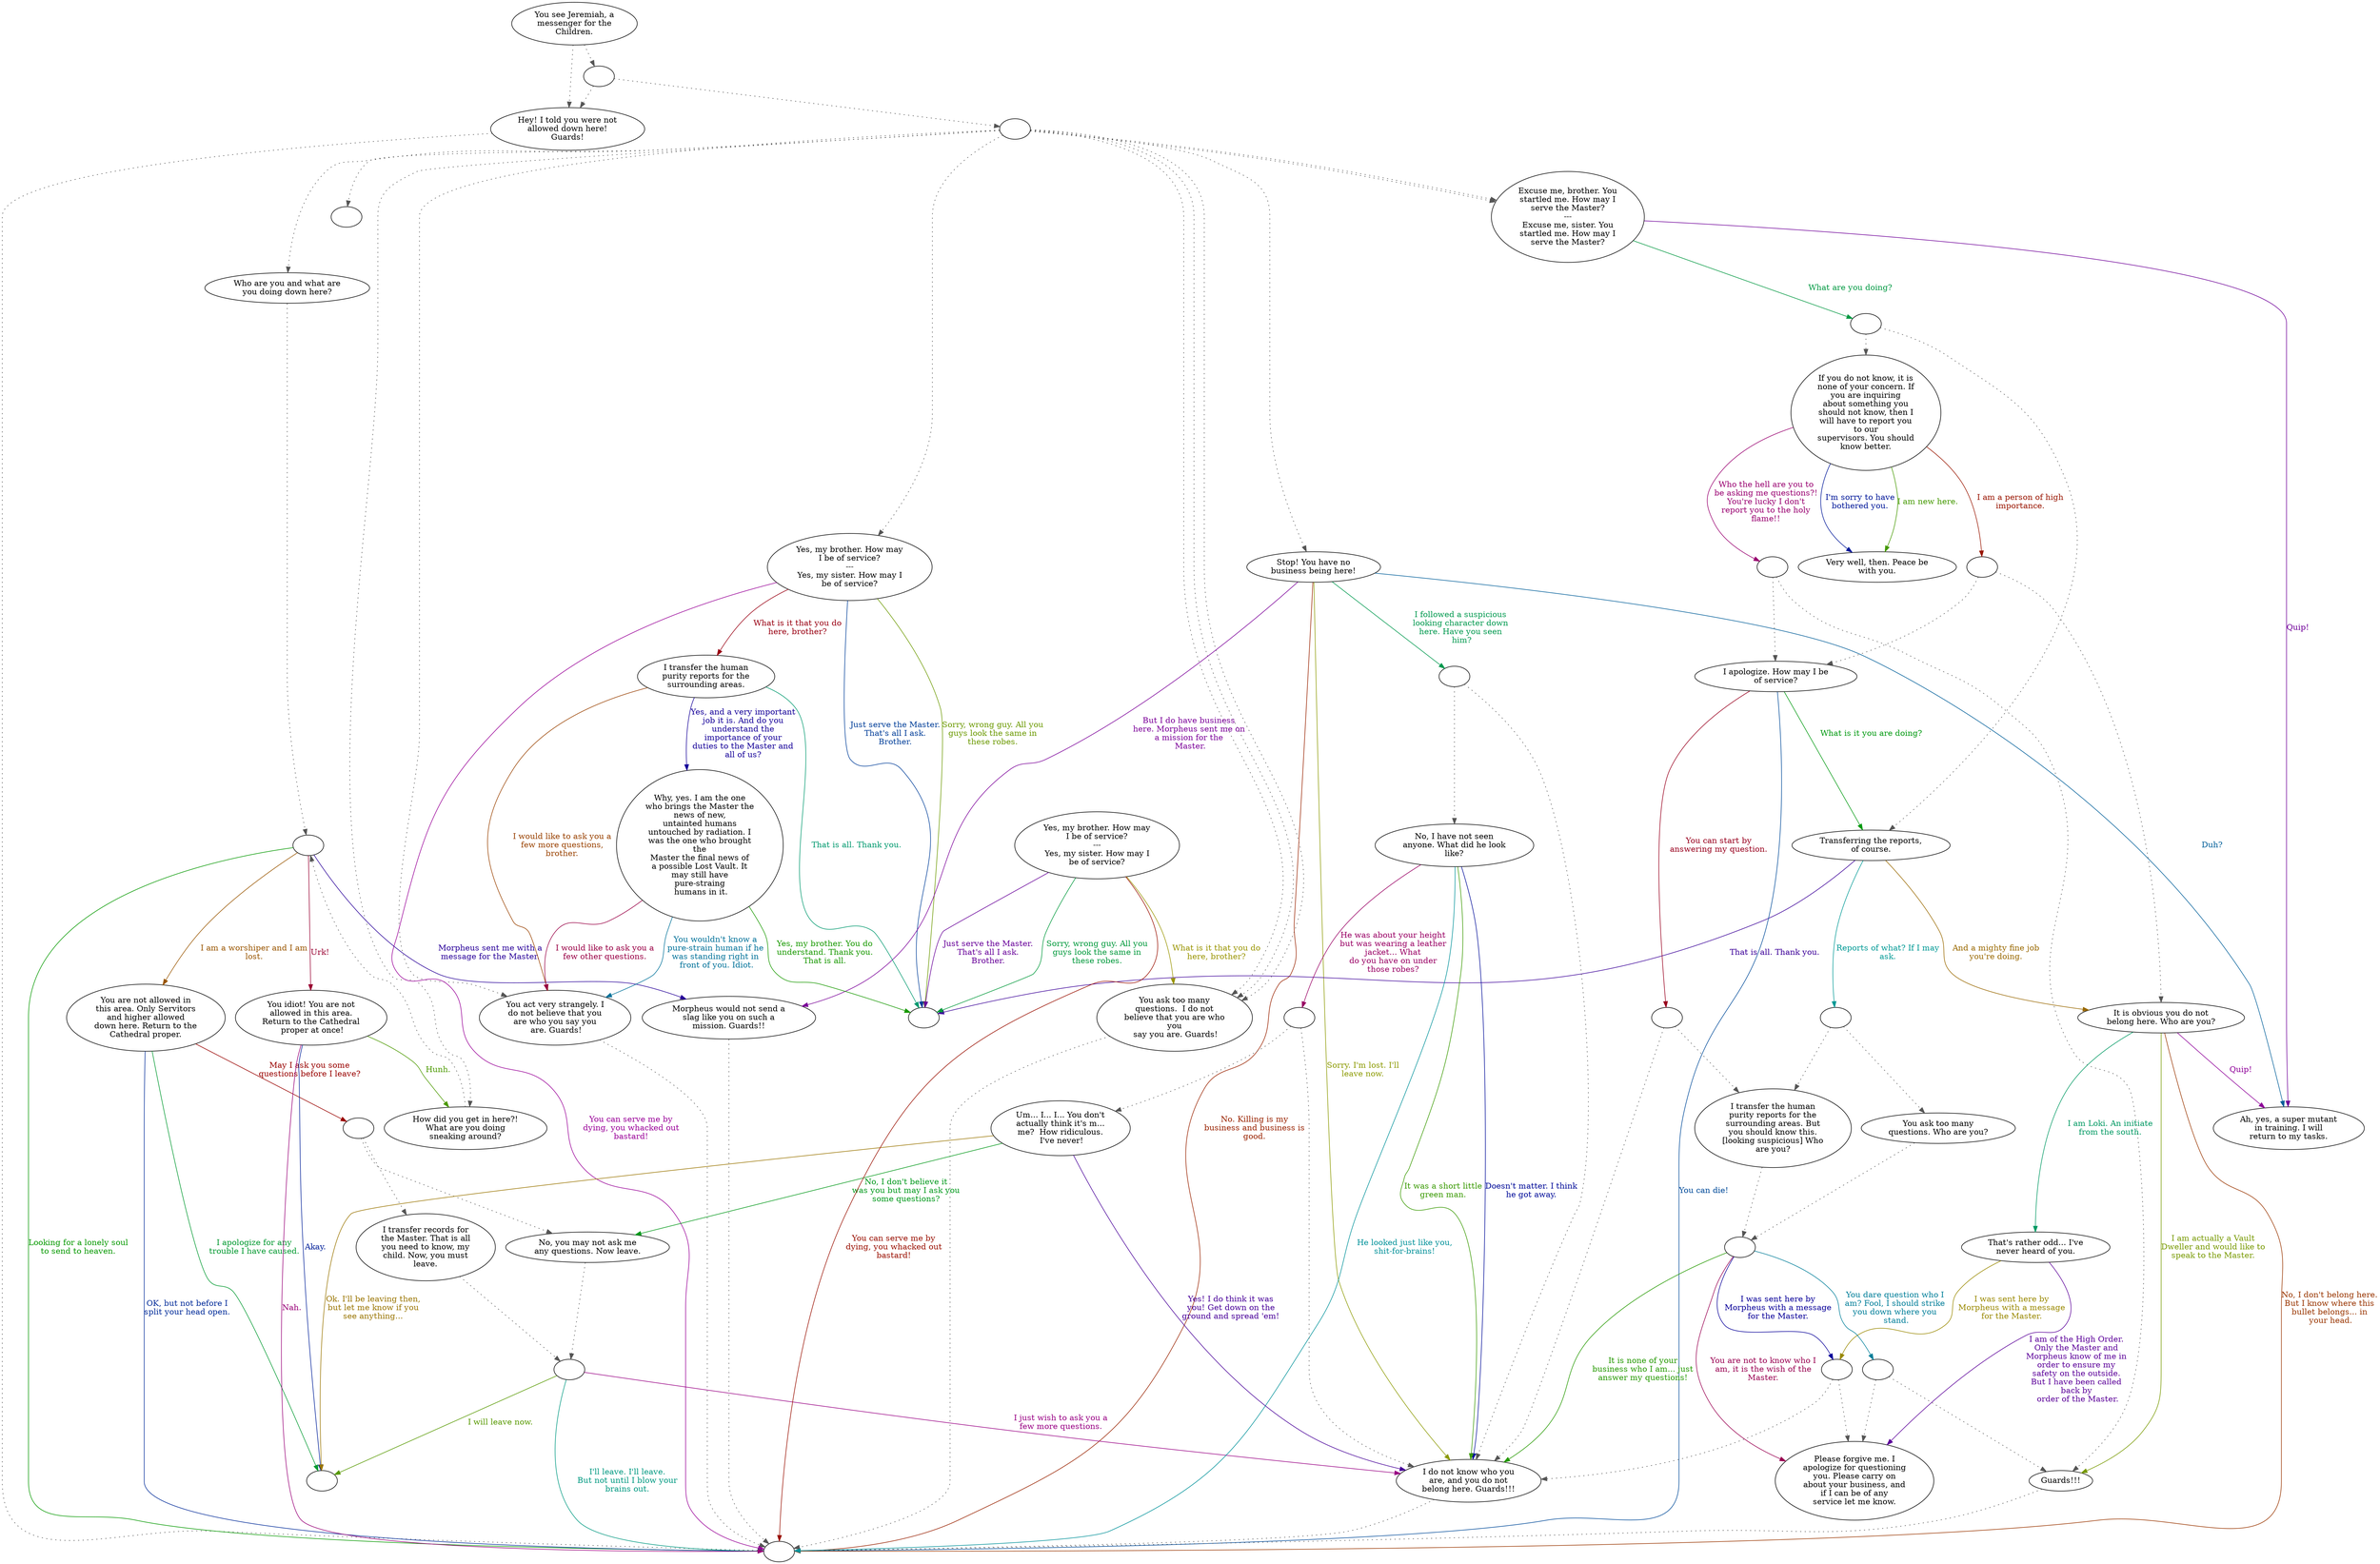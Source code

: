 digraph JEREM {
  "start" [style=filled       fillcolor="#FFFFFF"       color="#000000"]
  "start" -> "pre_dialogue" [style=dotted color="#555555"]
  "start" -> "jerem29" [style=dotted color="#555555"]
  "start" [label="You see Jeremiah, a\nmessenger for the\nChildren."]
  "pre_dialogue" [style=filled       fillcolor="#FFFFFF"       color="#000000"]
  "pre_dialogue" -> "jerem29" [style=dotted color="#555555"]
  "pre_dialogue" -> "do_dialogue" [style=dotted color="#555555"]
  "pre_dialogue" [label=""]
  "do_dialogue" [style=filled       fillcolor="#FFFFFF"       color="#000000"]
  "do_dialogue" -> "checkarea" [style=dotted color="#555555"]
  "do_dialogue" -> "jerem00" [style=dotted color="#555555"]
  "do_dialogue" -> "jerem26" [style=dotted color="#555555"]
  "do_dialogue" -> "jerem23" [style=dotted color="#555555"]
  "do_dialogue" -> "jerem00" [style=dotted color="#555555"]
  "do_dialogue" -> "jerem28" [style=dotted color="#555555"]
  "do_dialogue" -> "jerem13" [style=dotted color="#555555"]
  "do_dialogue" -> "jerem28" [style=dotted color="#555555"]
  "do_dialogue" -> "jerem19" [style=dotted color="#555555"]
  "do_dialogue" -> "jerem28" [style=dotted color="#555555"]
  "do_dialogue" -> "jerem20" [style=dotted color="#555555"]
  "do_dialogue" [label=""]
  "checkarea" [style=filled       fillcolor="#FFFFFF"       color="#000000"]
  "checkarea" [label=""]
  "jerem00" [style=filled       fillcolor="#FFFFFF"       color="#000000"]
  "jerem00" [label="Excuse me, brother. You\nstartled me. How may I\nserve the Master?\n---\nExcuse me, sister. You\nstartled me. How may I\nserve the Master?"]
  "jerem00" -> "jerem01" [label="Quip!" color="#6F0099" fontcolor="#6F0099"]
  "jerem00" -> "jerem00a" [label="What are you doing?" color="#009942" fontcolor="#009942"]
  "jerem00a" [style=filled       fillcolor="#FFFFFF"       color="#000000"]
  "jerem00a" -> "jerem03" [style=dotted color="#555555"]
  "jerem00a" -> "jerem02" [style=dotted color="#555555"]
  "jerem00a" [label=""]
  "jerem01" [style=filled       fillcolor="#FFFFFF"       color="#000000"]
  "jerem01" [label="Ah, yes, a super mutant\nin training. I will\nreturn to my tasks."]
  "jerem02" [style=filled       fillcolor="#FFFFFF"       color="#000000"]
  "jerem02" [label="If you do not know, it is\nnone of your concern. If\nyou are inquiring\nabout something you\nshould not know, then I\nwill have to report you\nto our\nsupervisors. You should\nknow better."]
  "jerem02" -> "jerem02a" [label="I am a person of high\nimportance." color="#991500" fontcolor="#991500"]
  "jerem02" -> "jerem04" [label="I'm sorry to have\nbothered you." color="#001799" fontcolor="#001799"]
  "jerem02" -> "jerem04" [label="I am new here." color="#449900" fontcolor="#449900"]
  "jerem02" -> "jerem02b" [label="Who the hell are you to\nbe asking me questions?!\nYou're lucky I don't\nreport you to the holy\nflame!!" color="#990070" fontcolor="#990070"]
  "jerem02a" [style=filled       fillcolor="#FFFFFF"       color="#000000"]
  "jerem02a" -> "jerem05" [style=dotted color="#555555"]
  "jerem02a" -> "jerem07" [style=dotted color="#555555"]
  "jerem02a" [label=""]
  "jerem02b" [style=filled       fillcolor="#FFFFFF"       color="#000000"]
  "jerem02b" -> "jerem05" [style=dotted color="#555555"]
  "jerem02b" -> "jerem06" [style=dotted color="#555555"]
  "jerem02b" [label=""]
  "jerem03" [style=filled       fillcolor="#FFFFFF"       color="#000000"]
  "jerem03" [label="Transferring the reports,\nof course."]
  "jerem03" -> "jerem03a" [label="Reports of what? If I may\nask." color="#009995" fontcolor="#009995"]
  "jerem03" -> "jerem07" [label="And a mighty fine job\nyou're doing." color="#996800" fontcolor="#996800"]
  "jerem03" -> "jeremend" [label="That is all. Thank you." color="#3C0099" fontcolor="#3C0099"]
  "jerem03a" [style=filled       fillcolor="#FFFFFF"       color="#000000"]
  "jerem03a" -> "jerem08" [style=dotted color="#555555"]
  "jerem03a" -> "jerem09" [style=dotted color="#555555"]
  "jerem03a" [label=""]
  "jerem04" [style=filled       fillcolor="#FFFFFF"       color="#000000"]
  "jerem04" [label="Very well, then. Peace be\nwith you."]
  "jerem05" [style=filled       fillcolor="#FFFFFF"       color="#000000"]
  "jerem05" [label="I apologize. How may I be\nof service?"]
  "jerem05" -> "jerem03" [label="What is it you are doing?" color="#00990F" fontcolor="#00990F"]
  "jerem05" -> "jerem05a" [label="You can start by\nanswering my question." color="#99001E" fontcolor="#99001E"]
  "jerem05" -> "jeremcbt" [label="You can die!" color="#004A99" fontcolor="#004A99"]
  "jerem05a" [style=filled       fillcolor="#FFFFFF"       color="#000000"]
  "jerem05a" -> "jerem08" [style=dotted color="#555555"]
  "jerem05a" -> "jerem12" [style=dotted color="#555555"]
  "jerem05a" [label=""]
  "jerem06" [style=filled       fillcolor="#FFFFFF"       color="#000000"]
  "jerem06" -> "jeremcbt" [style=dotted color="#555555"]
  "jerem06" [label="Guards!!!"]
  "jerem07" [style=filled       fillcolor="#FFFFFF"       color="#000000"]
  "jerem07" [label="It is obvious you do not\nbelong here. Who are you?"]
  "jerem07" -> "jerem06" [label="I am actually a Vault\nDweller and would like to\nspeak to the Master." color="#779900" fontcolor="#779900"]
  "jerem07" -> "jerem01" [label="Quip!" color="#8E0099" fontcolor="#8E0099"]
  "jerem07" -> "jerem10" [label="I am Loki. An initiate\nfrom the south." color="#009962" fontcolor="#009962"]
  "jerem07" -> "jeremcbt" [label="No, I don't belong here.\nBut I know where this\nbullet belongs... in\n your head." color="#993500" fontcolor="#993500"]
  "jerem08" [style=filled       fillcolor="#FFFFFF"       color="#000000"]
  "jerem08" -> "jerem09a" [style=dotted color="#555555"]
  "jerem08" [label="I transfer the human\npurity reports for the\nsurrounding areas. But\nyou should know this.\n[looking suspicious] Who\nare you?"]
  "jerem08a" [style=filled       fillcolor="#FFFFFF"       color="#000000"]
  "jerem08a" -> "jerem11" [style=dotted color="#555555"]
  "jerem08a" -> "jerem12" [style=dotted color="#555555"]
  "jerem08a" [label=""]
  "jerem08b" [style=filled       fillcolor="#FFFFFF"       color="#000000"]
  "jerem08b" -> "jerem11" [style=dotted color="#555555"]
  "jerem08b" -> "jerem06" [style=dotted color="#555555"]
  "jerem08b" [label=""]
  "jerem09" [style=filled       fillcolor="#FFFFFF"       color="#000000"]
  "jerem09" -> "jerem09a" [style=dotted color="#555555"]
  "jerem09" [label="You ask too many\nquestions. Who are you?"]
  "jerem09a" [style=filled       fillcolor="#FFFFFF"       color="#000000"]
  "jerem09a" [label=""]
  "jerem09a" -> "jerem08a" [label="I was sent here by\nMorpheus with a message\nfor the Master." color="#080099" fontcolor="#080099"]
  "jerem09a" -> "jerem12" [label="It is none of your\nbusiness who I am... just\nanswer my questions!" color="#249900" fontcolor="#249900"]
  "jerem09a" -> "jerem11" [label="You are not to know who I\nam, it is the wish of the\nMaster." color="#990051" fontcolor="#990051"]
  "jerem09a" -> "jerem08b" [label="You dare question who I\nam? Fool, I should strike\nyou down where you\n stand." color="#007E99" fontcolor="#007E99"]
  "jerem10" [style=filled       fillcolor="#FFFFFF"       color="#000000"]
  "jerem10" [label="That's rather odd... I've\nnever heard of you."]
  "jerem10" -> "jerem08a" [label="I was sent here by\nMorpheus with a message\nfor the Master." color="#998800" fontcolor="#998800"]
  "jerem10" -> "jerem11" [label="I am of the High Order.\nOnly the Master and\nMorpheus know of me in\norder to ensure my\nsafety on the outside.\nBut I have been called\nback by\n order of the Master." color="#5B0099" fontcolor="#5B0099"]
  "jerem11" [style=filled       fillcolor="#FFFFFF"       color="#000000"]
  "jerem11" [label="Please forgive me. I\napologize for questioning\nyou. Please carry on\nabout your business, and\nif I can be of any\nservice let me know."]
  "jerem12" [style=filled       fillcolor="#FFFFFF"       color="#000000"]
  "jerem12" -> "jeremcbt" [style=dotted color="#555555"]
  "jerem12" [label="I do not know who you\nare, and you do not\nbelong here. Guards!!!"]
  "jerem13" [style=filled       fillcolor="#FFFFFF"       color="#000000"]
  "jerem13" -> "jerem19a" [style=dotted color="#555555"]
  "jerem13" [label="Who are you and what are\nyou doing down here?"]
  "jerem14" [style=filled       fillcolor="#FFFFFF"       color="#000000"]
  "jerem14" [label="You are not allowed in\nthis area. Only Servitors\nand higher allowed\ndown here. Return to the\nCathedral proper."]
  "jerem14" -> "jeremret" [label="I apologize for any\ntrouble I have caused." color="#00992F" fontcolor="#00992F"]
  "jerem14" -> "jerem14a" [label="May I ask you some\nquestions before I leave?" color="#990200" fontcolor="#990200"]
  "jerem14" -> "jeremcbt" [label="OK, but not before I\nsplit your head open." color="#002B99" fontcolor="#002B99"]
  "jerem14a" [style=filled       fillcolor="#FFFFFF"       color="#000000"]
  "jerem14a" -> "jerem17" [style=dotted color="#555555"]
  "jerem14a" -> "jerem18" [style=dotted color="#555555"]
  "jerem14a" [label=""]
  "jerem15" [style=filled       fillcolor="#FFFFFF"       color="#000000"]
  "jerem15" -> "jeremcbt" [style=dotted color="#555555"]
  "jerem15" [label="Morpheus would not send a\nslag like you on such a\nmission. Guards!!"]
  "jerem17" [style=filled       fillcolor="#FFFFFF"       color="#000000"]
  "jerem17" -> "jerem18a" [style=dotted color="#555555"]
  "jerem17" [label="I transfer records for\nthe Master. That is all\nyou need to know, my\nchild. Now, you must\nleave."]
  "jerem18" [style=filled       fillcolor="#FFFFFF"       color="#000000"]
  "jerem18" -> "jerem18a" [style=dotted color="#555555"]
  "jerem18" [label="No, you may not ask me\nany questions. Now leave."]
  "jerem18a" [style=filled       fillcolor="#FFFFFF"       color="#000000"]
  "jerem18a" [label=""]
  "jerem18a" -> "jeremret" [label="I will leave now." color="#579900" fontcolor="#579900"]
  "jerem18a" -> "jerem12" [label="I just wish to ask you a\nfew more questions." color="#990084" fontcolor="#990084"]
  "jerem18a" -> "jeremcbt" [label="I'll leave. I'll leave.\nBut not until I blow your\nbrains out." color="#009981" fontcolor="#009981"]
  "jerem19" [style=filled       fillcolor="#FFFFFF"       color="#000000"]
  "jerem19" -> "jerem19a" [style=dotted color="#555555"]
  "jerem19" [label="How did you get in here?!\nWhat are you doing\nsneaking around?"]
  "jerem19a" [style=filled       fillcolor="#FFFFFF"       color="#000000"]
  "jerem19a" [label=""]
  "jerem19a" -> "jerem14" [label="I am a worshiper and I am\nlost." color="#995500" fontcolor="#995500"]
  "jerem19a" -> "jerem15" [label="Morpheus sent me with a\nmessage for the Master." color="#280099" fontcolor="#280099"]
  "jerem19a" -> "jeremcbt" [label="Looking for a lonely soul\nto send to heaven." color="#059900" fontcolor="#059900"]
  "jerem19a" -> "jerem16" [label="Urk!" color="#990031" fontcolor="#990031"]
  "jerem20" [style=filled       fillcolor="#FFFFFF"       color="#000000"]
  "jerem20" [label="Stop! You have no\nbusiness being here!"]
  "jerem20" -> "jerem01" [label="Duh?" color="#005E99" fontcolor="#005E99"]
  "jerem20" -> "jerem12" [label="Sorry. I'm lost. I'll\nleave now." color="#8B9900" fontcolor="#8B9900"]
  "jerem20" -> "jerem15" [label="But I do have business\nhere. Morpheus sent me on\na mission for the\n Master." color="#7B0099" fontcolor="#7B0099"]
  "jerem20" -> "jerem20a" [label="I followed a suspicious\nlooking character down\nhere. Have you seen\n him?" color="#00994E" fontcolor="#00994E"]
  "jerem20" -> "jeremcbt" [label="No. Killing is my\nbusiness and business is\ngood." color="#992200" fontcolor="#992200"]
  "jerem20a" [style=filled       fillcolor="#FFFFFF"       color="#000000"]
  "jerem20a" -> "jerem21" [style=dotted color="#555555"]
  "jerem20a" -> "jerem12" [style=dotted color="#555555"]
  "jerem20a" [label=""]
  "jerem21" [style=filled       fillcolor="#FFFFFF"       color="#000000"]
  "jerem21" [label="No, I have not seen\nanyone. What did he look\nlike?"]
  "jerem21" -> "jerem12" [label="Doesn't matter. I think\nhe got away." color="#000B99" fontcolor="#000B99"]
  "jerem21" -> "jerem12" [label="It was a short little\ngreen man." color="#389900" fontcolor="#389900"]
  "jerem21" -> "jerem21a" [label="He was about your height\nbut was wearing a leather\njacket... What\ndo you have on under\nthose robes?" color="#990064" fontcolor="#990064"]
  "jerem21" -> "jeremcbt" [label="He looked just like you,\nshit-for-brains!" color="#009199" fontcolor="#009199"]
  "jerem21a" [style=filled       fillcolor="#FFFFFF"       color="#000000"]
  "jerem21a" -> "jerem22" [style=dotted color="#555555"]
  "jerem21a" -> "jerem12" [style=dotted color="#555555"]
  "jerem21a" [label=""]
  "jerem22" [style=filled       fillcolor="#FFFFFF"       color="#000000"]
  "jerem22" [label="Um... I... I... You don't\nactually think it's m...\nme?  How ridiculous.\n I've never!"]
  "jerem22" -> "jeremret" [label="Ok. I'll be leaving then,\nbut let me know if you\nsee anything..." color="#997400" fontcolor="#997400"]
  "jerem22" -> "jerem12" [label="Yes! I do think it was\nyou! Get down on the\nground and spread 'em!" color="#480099" fontcolor="#480099"]
  "jerem22" -> "jerem18" [label="No, I don't believe it\nwas you but may I ask you\nsome questions?" color="#00991B" fontcolor="#00991B"]
  "jerem23" [style=filled       fillcolor="#FFFFFF"       color="#000000"]
  "jerem23" [label="Yes, my brother. How may\nI be of service?\n---\nYes, my sister. How may I\nbe of service?"]
  "jerem23" -> "jerem24" [label="What is it that you do\nhere, brother?" color="#990012" fontcolor="#990012"]
  "jerem23" -> "jeremend" [label="Just serve the Master.\nThat's all I ask.\nBrother." color="#003E99" fontcolor="#003E99"]
  "jerem23" -> "jeremend" [label="Sorry, wrong guy. All you\nguys look the same in\nthese robes." color="#6B9900" fontcolor="#6B9900"]
  "jerem23" -> "jeremcbt" [label="You can serve me by\ndying, you whacked out\nbastard!" color="#990098" fontcolor="#990098"]
  "jerem24" [style=filled       fillcolor="#FFFFFF"       color="#000000"]
  "jerem24" [label="I transfer the human\npurity reports for the\nsurrounding areas."]
  "jerem24" -> "jeremend" [label="That is all. Thank you." color="#00996E" fontcolor="#00996E"]
  "jerem24" -> "jerem26" [label="I would like to ask you a\nfew more questions,\nbrother." color="#994100" fontcolor="#994100"]
  "jerem24" -> "jerem25" [label="Yes, and a very important\njob it is. And do you\nunderstand the\nimportance of your\nduties to the Master and\nall of us?" color="#150099" fontcolor="#150099"]
  "jerem25" [style=filled       fillcolor="#FFFFFF"       color="#000000"]
  "jerem25" [label="Why, yes. I am the one\nwho brings the Master the\nnews of new,\nuntainted humans\nuntouched by radiation. I\nwas the one who brought\nthe\nMaster the final news of\na possible Lost Vault. It\nmay still have\npure-straing\n humans in it."]
  "jerem25" -> "jeremend" [label="Yes, my brother. You do\nunderstand. Thank you.\nThat is all." color="#189900" fontcolor="#189900"]
  "jerem25" -> "jerem26" [label="I would like to ask you a\nfew other questions." color="#990045" fontcolor="#990045"]
  "jerem25" -> "jerem26" [label="You wouldn't know a\npure-strain human if he\nwas standing right in\n front of you. Idiot." color="#007199" fontcolor="#007199"]
  "jerem26" [style=filled       fillcolor="#FFFFFF"       color="#000000"]
  "jerem26" -> "jeremcbt" [style=dotted color="#555555"]
  "jerem26" [label="You act very strangely. I\ndo not believe that you\nare who you say you\n are. Guards!"]
  "jerem27" [style=filled       fillcolor="#FFFFFF"       color="#000000"]
  "jerem27" [label="Yes, my brother. How may\nI be of service?\n---\nYes, my sister. How may I\nbe of service?"]
  "jerem27" -> "jerem28" [label="What is it that you do\nhere, brother?" color="#999400" fontcolor="#999400"]
  "jerem27" -> "jeremend" [label="Just serve the Master.\nThat's all I ask.\nBrother." color="#670099" fontcolor="#670099"]
  "jerem27" -> "jeremend" [label="Sorry, wrong guy. All you\nguys look the same in\nthese robes." color="#00993B" fontcolor="#00993B"]
  "jerem27" -> "jeremcbt" [label="You can serve me by\ndying, you whacked out\nbastard!" color="#990E00" fontcolor="#990E00"]
  "jerem28" [style=filled       fillcolor="#FFFFFF"       color="#000000"]
  "jerem28" -> "jeremcbt" [style=dotted color="#555555"]
  "jerem28" [label="You ask too many\nquestions.  I do not\nbelieve that you are who\nyou\n say you are. Guards!"]
  "jerem29" [style=filled       fillcolor="#FFFFFF"       color="#000000"]
  "jerem29" -> "jeremcbt" [style=dotted color="#555555"]
  "jerem29" [label="Hey! I told you were not\nallowed down here!\nGuards!"]
  "jeremend" [style=filled       fillcolor="#FFFFFF"       color="#000000"]
  "jeremend" [label=""]
  "jeremcbt" [style=filled       fillcolor="#FFFFFF"       color="#000000"]
  "jeremcbt" [label=""]
  "jeremret" [style=filled       fillcolor="#FFFFFF"       color="#000000"]
  "jeremret" [label=""]
  "jerem16" [style=filled       fillcolor="#FFFFFF"       color="#000000"]
  "jerem16" [label="You idiot! You are not\nallowed in this area.\nReturn to the Cathedral\n proper at once!"]
  "jerem16" -> "jeremret" [label="Akay." color="#001F99" fontcolor="#001F99"]
  "jerem16" -> "jerem19" [label="Hunh." color="#4B9900" fontcolor="#4B9900"]
  "jerem16" -> "jeremcbt" [label="Nah." color="#990078" fontcolor="#990078"]
}